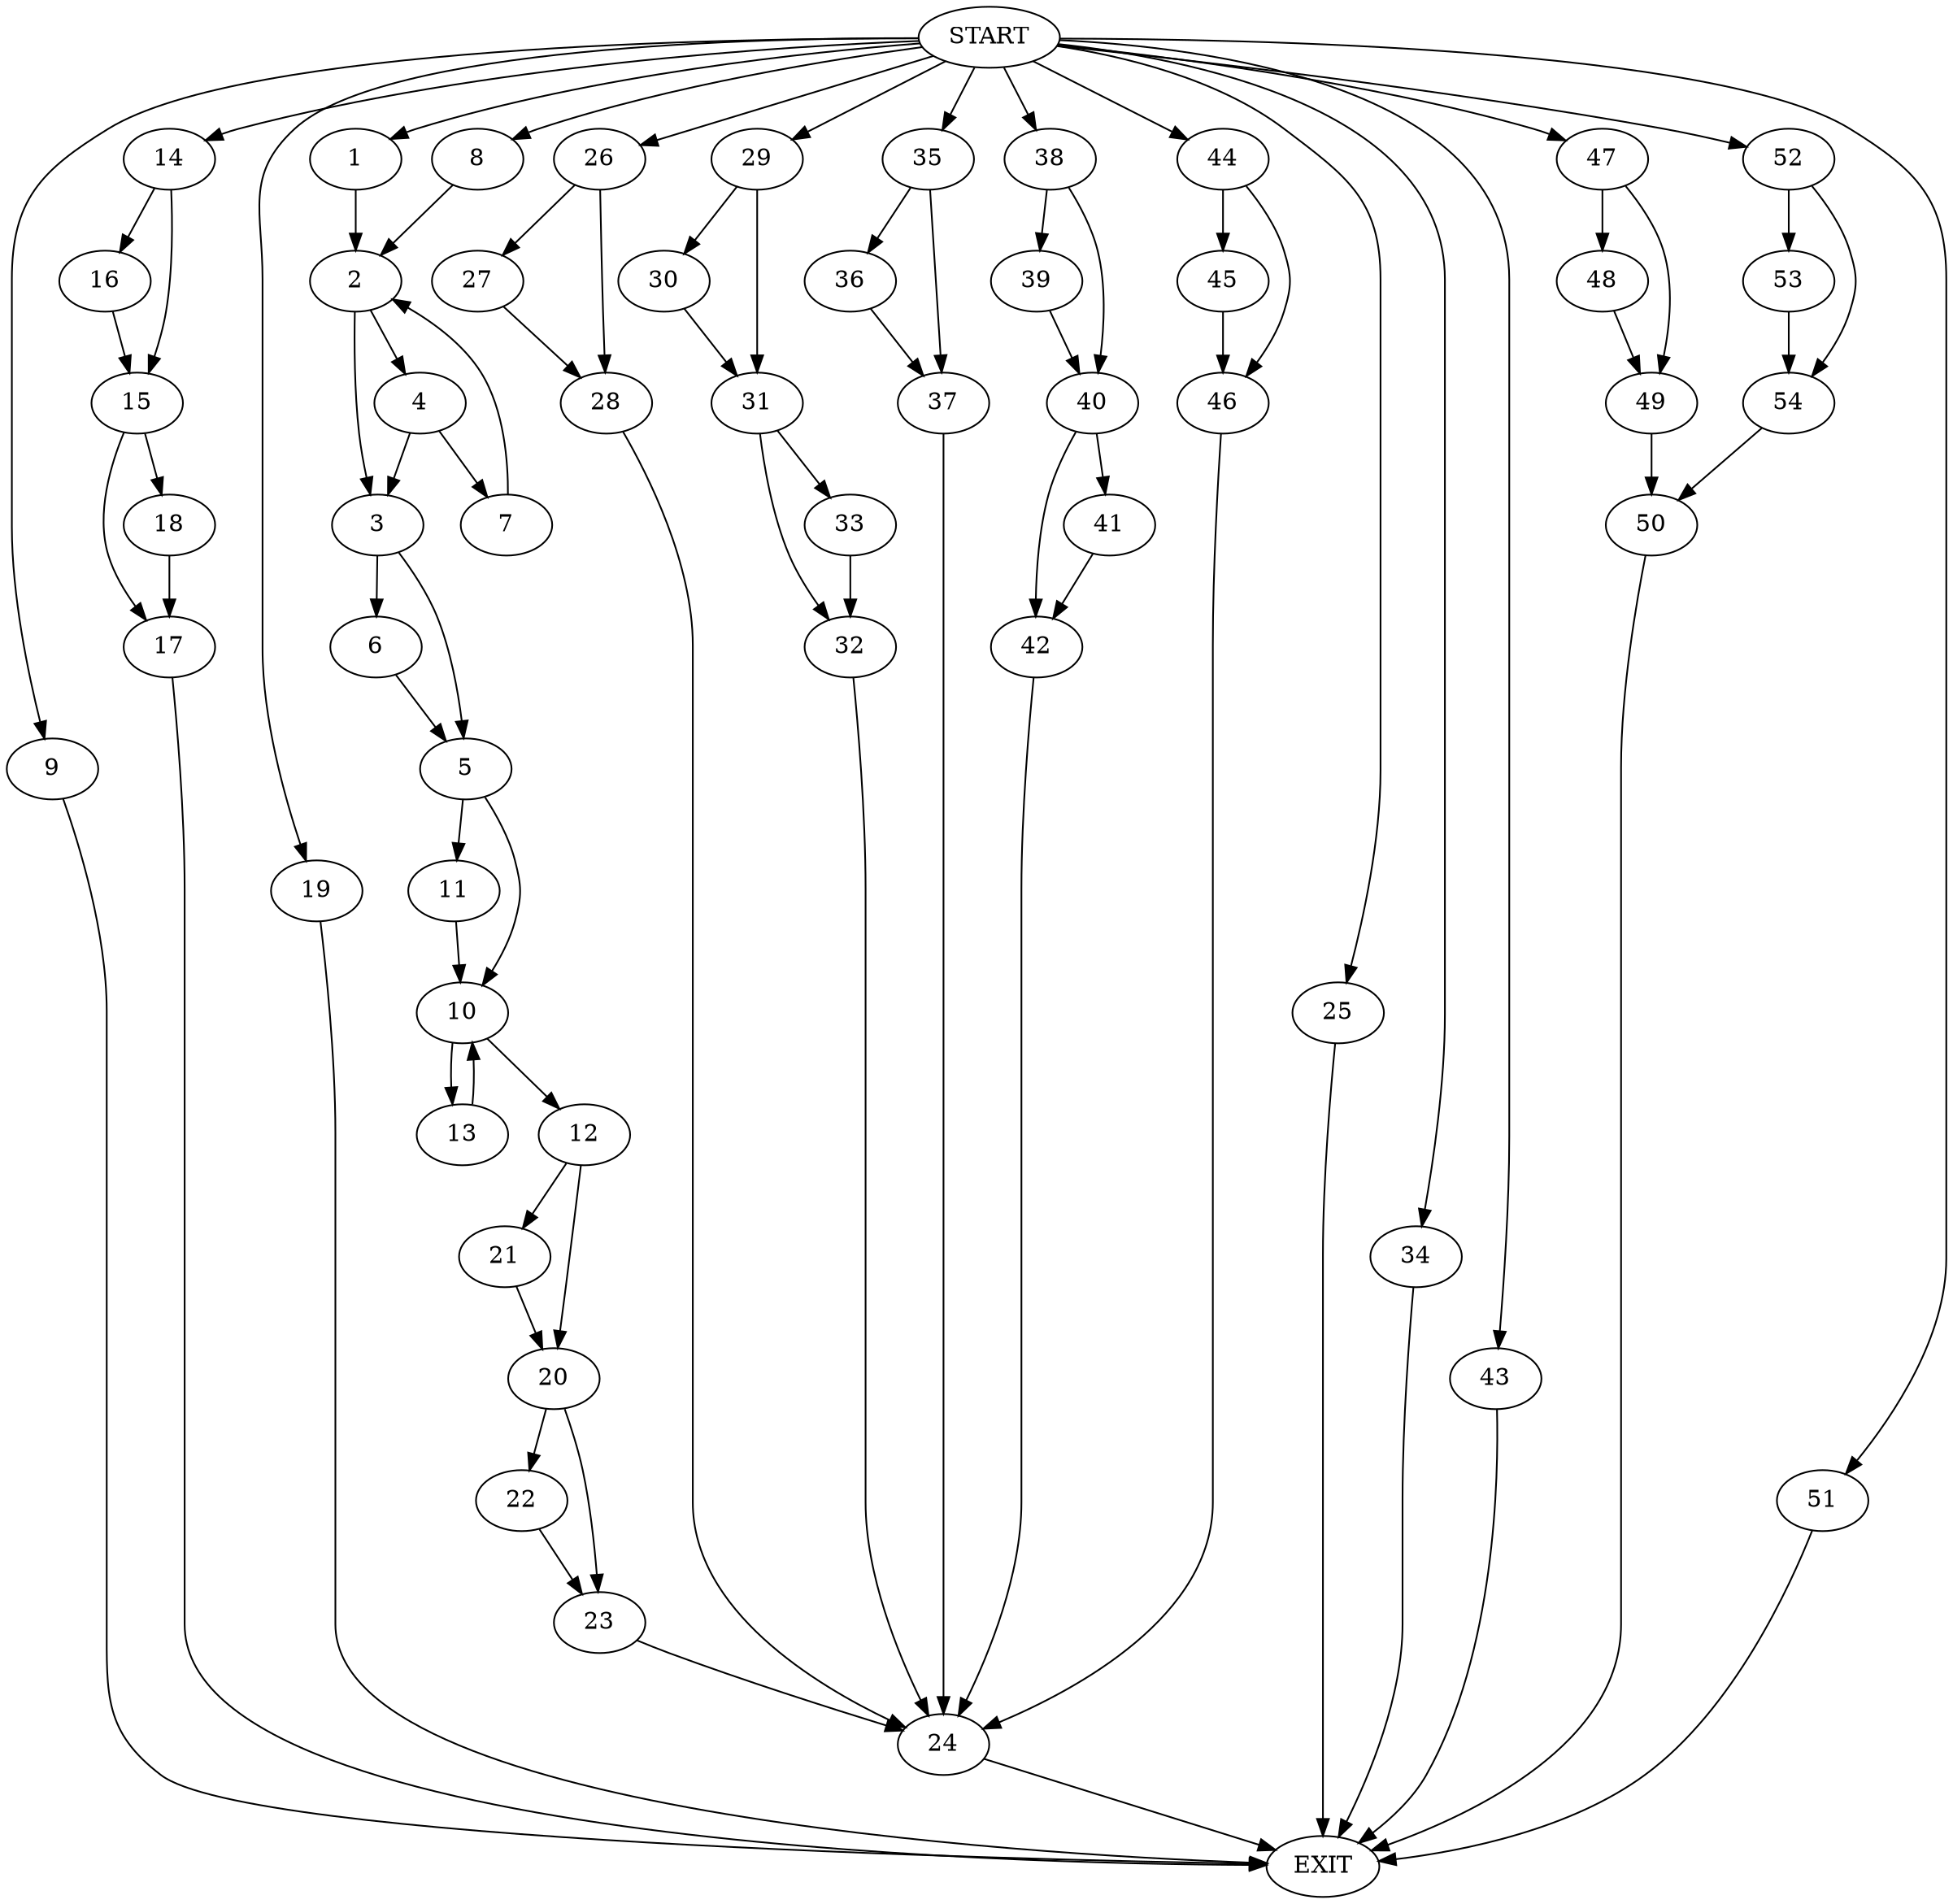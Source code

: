 digraph {
0 [label="START"]
55 [label="EXIT"]
0 -> 1
1 -> 2
2 -> 3
2 -> 4
3 -> 5
3 -> 6
4 -> 7
4 -> 3
7 -> 2
0 -> 8
8 -> 2
0 -> 9
9 -> 55
6 -> 5
5 -> 10
5 -> 11
11 -> 10
10 -> 12
10 -> 13
0 -> 14
14 -> 15
14 -> 16
16 -> 15
15 -> 17
15 -> 18
18 -> 17
17 -> 55
0 -> 19
19 -> 55
13 -> 10
12 -> 20
12 -> 21
21 -> 20
20 -> 22
20 -> 23
22 -> 23
23 -> 24
0 -> 25
25 -> 55
24 -> 55
0 -> 26
26 -> 27
26 -> 28
27 -> 28
28 -> 24
0 -> 29
29 -> 30
29 -> 31
31 -> 32
31 -> 33
30 -> 31
32 -> 24
33 -> 32
0 -> 34
34 -> 55
0 -> 35
35 -> 36
35 -> 37
37 -> 24
36 -> 37
0 -> 38
38 -> 39
38 -> 40
40 -> 41
40 -> 42
39 -> 40
42 -> 24
41 -> 42
0 -> 43
43 -> 55
0 -> 44
44 -> 45
44 -> 46
46 -> 24
45 -> 46
0 -> 47
47 -> 48
47 -> 49
49 -> 50
48 -> 49
0 -> 51
51 -> 55
50 -> 55
0 -> 52
52 -> 53
52 -> 54
54 -> 50
53 -> 54
}

